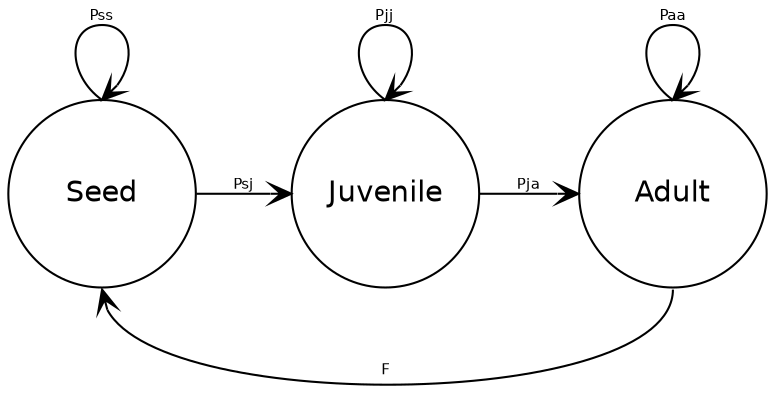 graph dot {
  graph [
    fontsize = 10,
    rankdir = LR
    ]
  node [
    shape = circle,
    fontname = Helvetica,
    fixedsize = true,
    height = 1.25
    ]
  0 [label = "Seed"]
  1 [label = "Juvenile"]
  2 [label = "Adult"]

  edge[
    color = black,
    dir = forward,
    fontname = Helvetica,
    fontsize = 7
  ]
  0:n -- 0:n [style = "invis"]
  0:n -- 0:n [
    arrowhead = vee,
    label = "Pss",
    constraint = false
  ]
  0 -- 1 [
    arrowhead = vee,
    label = "Psj"
  ]
  1:n -- 1:n [style = "invis"]
  1:n -- 1:n [
    arrowhead = vee,
    label = "Pjj",
    constraint = false
  ]
  1 -- 2 [
    arrowhead = vee,
    label = "Pja"
  ]
  2:n -- 2:n [style = "invis"]
  2:n -- 2:n [
    arrowhead = vee,
    label = "Paa",
    constraint = false
  ]
  2:s -- 0:s [
    arrowhead = vee,
    label = "F",
    constraint = false
  ]
}